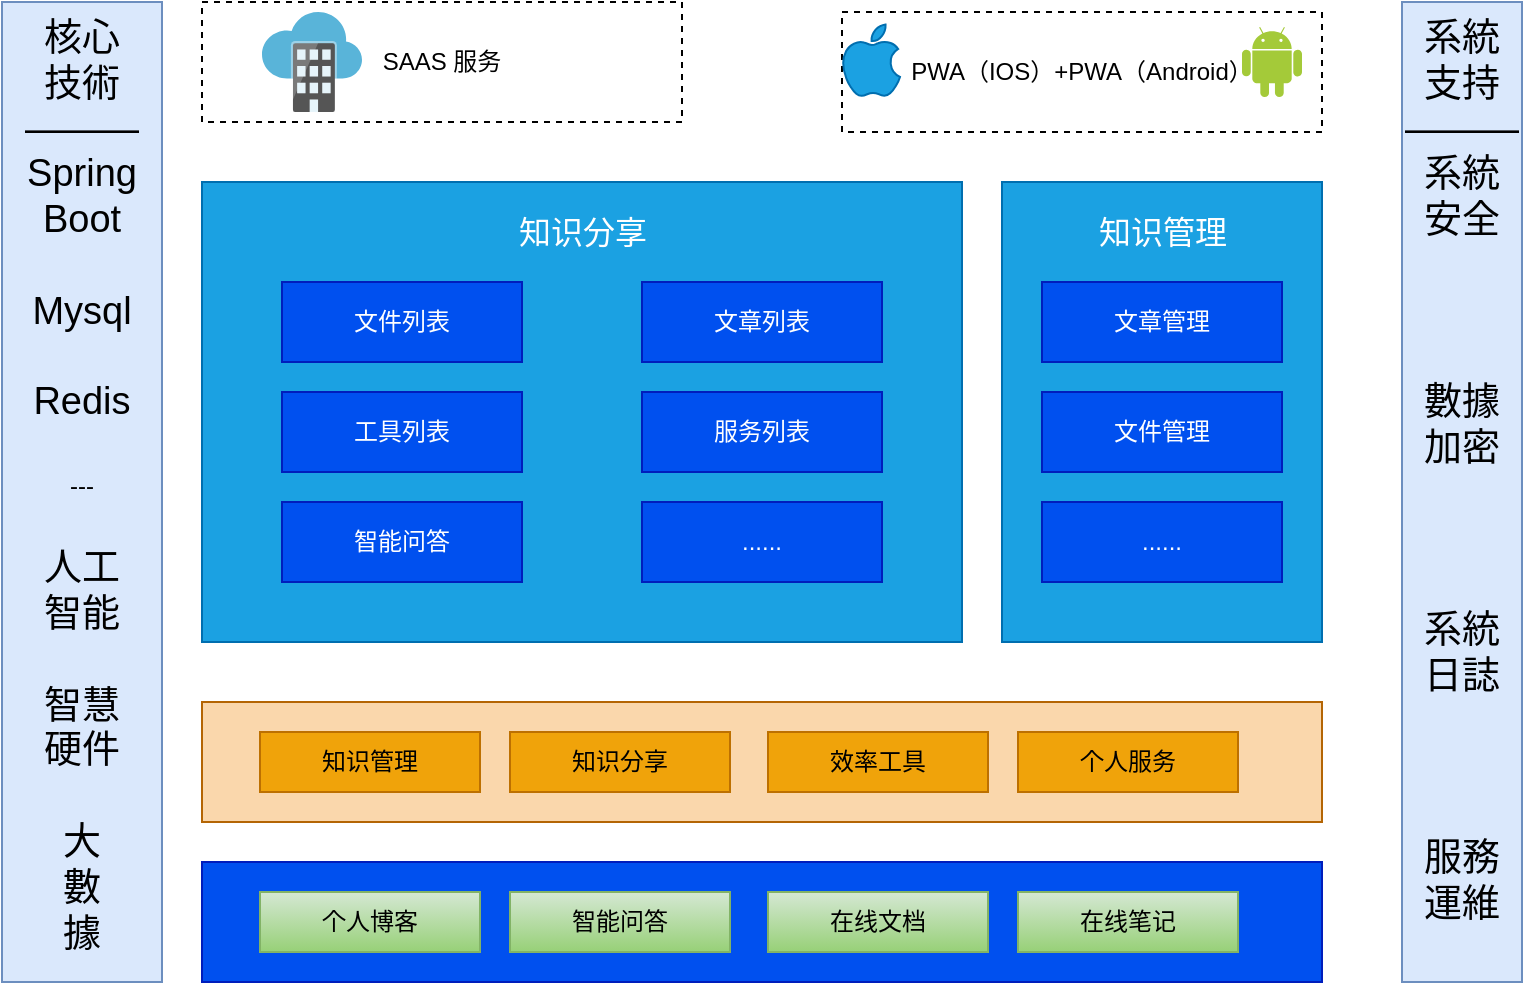 <mxfile version="25.0.3">
  <diagram id="prtHgNgQTEPvFCAcTncT" name="Page-1">
    <mxGraphModel dx="1213" dy="781" grid="1" gridSize="10" guides="1" tooltips="1" connect="1" arrows="1" fold="1" page="1" pageScale="1" pageWidth="827" pageHeight="1169" math="0" shadow="0">
      <root>
        <mxCell id="0" />
        <mxCell id="1" parent="0" />
        <mxCell id="sTrtAjCslCf-ZNAC8gBk-1" value="&lt;div&gt;&lt;font style=&quot;font-size: 19px;&quot;&gt;核心&lt;/font&gt;&lt;/div&gt;&lt;div&gt;&lt;span style=&quot;font-size: 19px; background-color: initial;&quot;&gt;技術&lt;/span&gt;&lt;/div&gt;&lt;div&gt;&lt;span style=&quot;font-size: 19px;&quot;&gt;———&lt;/span&gt;&lt;/div&gt;&lt;div&gt;&lt;span style=&quot;font-size: 19px;&quot;&gt;Spring&lt;/span&gt;&lt;/div&gt;&lt;div&gt;&lt;span style=&quot;font-size: 19px;&quot;&gt;Boot&lt;/span&gt;&lt;/div&gt;&lt;div&gt;&lt;font style=&quot;font-size: 19px;&quot;&gt;&lt;br&gt;&lt;/font&gt;&lt;/div&gt;&lt;div&gt;&lt;span style=&quot;font-size: 19px;&quot;&gt;Mysql&lt;/span&gt;&lt;/div&gt;&lt;div&gt;&lt;font style=&quot;font-size: 19px;&quot;&gt;&lt;br&gt;&lt;/font&gt;&lt;/div&gt;&lt;div&gt;&lt;span style=&quot;font-size: 19px;&quot;&gt;Redis&lt;/span&gt;&lt;/div&gt;&lt;div&gt;&lt;span style=&quot;font-size: 19px;&quot;&gt;&lt;br&gt;&lt;/span&gt;&lt;/div&gt;&lt;div&gt;---&lt;/div&gt;&lt;div&gt;&lt;span style=&quot;font-size: 19px;&quot;&gt;&lt;br&gt;&lt;/span&gt;&lt;/div&gt;&lt;div&gt;&lt;span style=&quot;font-size: 19px;&quot;&gt;人工&lt;/span&gt;&lt;/div&gt;&lt;div&gt;&lt;span style=&quot;font-size: 19px; background-color: initial;&quot;&gt;智能&lt;/span&gt;&lt;/div&gt;&lt;div&gt;&lt;font style=&quot;font-size: 19px;&quot;&gt;&lt;br&gt;&lt;/font&gt;&lt;/div&gt;&lt;div&gt;&lt;font style=&quot;font-size: 19px;&quot;&gt;智慧&lt;/font&gt;&lt;/div&gt;&lt;div&gt;&lt;font style=&quot;font-size: 19px;&quot;&gt;硬件&lt;/font&gt;&lt;/div&gt;&lt;div&gt;&lt;font style=&quot;font-size: 19px;&quot;&gt;&lt;br&gt;&lt;/font&gt;&lt;/div&gt;&lt;div&gt;&lt;font style=&quot;font-size: 19px;&quot;&gt;大&lt;/font&gt;&lt;/div&gt;&lt;div&gt;&lt;font style=&quot;font-size: 19px;&quot;&gt;數&lt;/font&gt;&lt;/div&gt;&lt;div&gt;&lt;font style=&quot;font-size: 19px;&quot;&gt;據&lt;/font&gt;&lt;/div&gt;" style="rounded=0;whiteSpace=wrap;html=1;fillColor=#dae8fc;strokeColor=#6c8ebf;verticalAlign=top;" vertex="1" parent="1">
          <mxGeometry x="40" y="80" width="80" height="490" as="geometry" />
        </mxCell>
        <mxCell id="sTrtAjCslCf-ZNAC8gBk-2" value="&lt;div&gt;&lt;span style=&quot;font-size: 19px;&quot;&gt;系統&lt;/span&gt;&lt;/div&gt;&lt;div&gt;&lt;span style=&quot;background-color: initial; font-size: 19px;&quot;&gt;支持&lt;/span&gt;&lt;/div&gt;&lt;div&gt;&lt;span style=&quot;font-size: 19px;&quot;&gt;———&lt;/span&gt;&lt;/div&gt;&lt;div&gt;&lt;div&gt;&lt;span style=&quot;font-size: 19px;&quot;&gt;系統&lt;/span&gt;&lt;/div&gt;&lt;div&gt;&lt;span style=&quot;font-size: 19px; background-color: initial;&quot;&gt;安全&lt;/span&gt;&lt;/div&gt;&lt;div&gt;&lt;span style=&quot;font-size: 19px;&quot;&gt;&lt;br&gt;&lt;/span&gt;&lt;/div&gt;&lt;div&gt;&lt;span style=&quot;font-size: 19px;&quot;&gt;&lt;br&gt;&lt;/span&gt;&lt;/div&gt;&lt;div&gt;&lt;span style=&quot;font-size: 19px;&quot;&gt;&lt;br&gt;&lt;/span&gt;&lt;/div&gt;&lt;div&gt;&lt;span style=&quot;font-size: 19px;&quot;&gt;數據&lt;/span&gt;&lt;/div&gt;&lt;div&gt;&lt;span style=&quot;font-size: 19px;&quot;&gt;加密&lt;/span&gt;&lt;/div&gt;&lt;div&gt;&lt;span style=&quot;font-size: 19px;&quot;&gt;&lt;br&gt;&lt;/span&gt;&lt;/div&gt;&lt;div&gt;&lt;span style=&quot;font-size: 19px;&quot;&gt;&lt;br&gt;&lt;/span&gt;&lt;/div&gt;&lt;div&gt;&lt;span style=&quot;font-size: 19px;&quot;&gt;&lt;br&gt;&lt;/span&gt;&lt;/div&gt;&lt;div&gt;&lt;span style=&quot;font-size: 19px;&quot;&gt;系統&lt;/span&gt;&lt;/div&gt;&lt;div&gt;&lt;span style=&quot;font-size: 19px;&quot;&gt;日誌&lt;/span&gt;&lt;/div&gt;&lt;div&gt;&lt;span style=&quot;font-size: 19px;&quot;&gt;&lt;br&gt;&lt;/span&gt;&lt;/div&gt;&lt;div&gt;&lt;span style=&quot;font-size: 19px;&quot;&gt;&lt;br&gt;&lt;/span&gt;&lt;/div&gt;&lt;div&gt;&lt;span style=&quot;font-size: 19px;&quot;&gt;&lt;br&gt;&lt;/span&gt;&lt;/div&gt;&lt;div&gt;&lt;span style=&quot;font-size: 19px;&quot;&gt;服務&lt;/span&gt;&lt;/div&gt;&lt;div&gt;&lt;span style=&quot;font-size: 19px;&quot;&gt;運維&lt;/span&gt;&lt;/div&gt;&lt;/div&gt;" style="rounded=0;whiteSpace=wrap;html=1;fillColor=#dae8fc;strokeColor=#6c8ebf;horizontal=1;verticalAlign=top;" vertex="1" parent="1">
          <mxGeometry x="740" y="80" width="60" height="490" as="geometry" />
        </mxCell>
        <mxCell id="sTrtAjCslCf-ZNAC8gBk-3" value="SAAS 服务" style="rounded=0;whiteSpace=wrap;html=1;dashed=1;" vertex="1" parent="1">
          <mxGeometry x="140" y="80" width="240" height="60" as="geometry" />
        </mxCell>
        <mxCell id="sTrtAjCslCf-ZNAC8gBk-5" value="" style="image;sketch=0;aspect=fixed;html=1;points=[];align=center;fontSize=12;image=img/lib/mscae/Software_as_a_Service.svg;" vertex="1" parent="1">
          <mxGeometry x="170" y="85" width="50" height="50" as="geometry" />
        </mxCell>
        <mxCell id="sTrtAjCslCf-ZNAC8gBk-6" value="" style="shape=image;html=1;verticalAlign=top;verticalLabelPosition=bottom;labelBackgroundColor=#ffffff;imageAspect=0;aspect=fixed;image=https://cdn4.iconfinder.com/data/icons/ionicons/512/icon-plus-round-128.png" vertex="1" parent="1">
          <mxGeometry x="390" y="80" width="60" height="60" as="geometry" />
        </mxCell>
        <mxCell id="sTrtAjCslCf-ZNAC8gBk-7" value="PWA（IOS）+PWA（Android）" style="rounded=0;whiteSpace=wrap;html=1;dashed=1;" vertex="1" parent="1">
          <mxGeometry x="460" y="85" width="240" height="60" as="geometry" />
        </mxCell>
        <mxCell id="sTrtAjCslCf-ZNAC8gBk-9" value="" style="whiteSpace=wrap;html=1;fillColor=#1ba1e2;fontColor=#ffffff;strokeColor=#006EAF;" vertex="1" parent="1">
          <mxGeometry x="140" y="170" width="380" height="230" as="geometry" />
        </mxCell>
        <mxCell id="sTrtAjCslCf-ZNAC8gBk-11" value="" style="whiteSpace=wrap;html=1;fillColor=#0050ef;fontColor=#ffffff;strokeColor=#001DBC;" vertex="1" parent="1">
          <mxGeometry x="140" y="510" width="560" height="60" as="geometry" />
        </mxCell>
        <mxCell id="sTrtAjCslCf-ZNAC8gBk-12" value="" style="whiteSpace=wrap;html=1;fillColor=#fad7ac;strokeColor=#b46504;" vertex="1" parent="1">
          <mxGeometry x="140" y="430" width="560" height="60" as="geometry" />
        </mxCell>
        <mxCell id="sTrtAjCslCf-ZNAC8gBk-13" value="" style="whiteSpace=wrap;html=1;fillColor=#1ba1e2;fontColor=#ffffff;strokeColor=#006EAF;" vertex="1" parent="1">
          <mxGeometry x="540" y="170" width="160" height="230" as="geometry" />
        </mxCell>
        <mxCell id="sTrtAjCslCf-ZNAC8gBk-15" value="" style="dashed=0;outlineConnect=0;html=1;align=center;labelPosition=center;verticalLabelPosition=bottom;verticalAlign=top;shape=mxgraph.weblogos.android;fillColor=#A4CA39;strokeColor=none" vertex="1" parent="1">
          <mxGeometry x="660" y="92.5" width="30" height="35" as="geometry" />
        </mxCell>
        <mxCell id="sTrtAjCslCf-ZNAC8gBk-17" value="" style="dashed=0;outlineConnect=0;html=1;align=center;labelPosition=center;verticalLabelPosition=bottom;verticalAlign=top;shape=mxgraph.weblogos.apple;fillColor=#1ba1e2;strokeColor=#006EAF;fontColor=#ffffff;" vertex="1" parent="1">
          <mxGeometry x="460" y="91.3" width="29" height="36.2" as="geometry" />
        </mxCell>
        <mxCell id="sTrtAjCslCf-ZNAC8gBk-21" value="&lt;font color=&quot;#ffffff&quot;&gt;知识分享&lt;/font&gt;" style="text;html=1;align=center;verticalAlign=middle;resizable=0;points=[];autosize=1;strokeColor=none;fillColor=none;fontSize=16;" vertex="1" parent="1">
          <mxGeometry x="285" y="180" width="90" height="30" as="geometry" />
        </mxCell>
        <mxCell id="sTrtAjCslCf-ZNAC8gBk-22" value="工具列表" style="rounded=0;whiteSpace=wrap;html=1;fillColor=#0050ef;fontColor=#ffffff;strokeColor=#001DBC;" vertex="1" parent="1">
          <mxGeometry x="180" y="275" width="120" height="40" as="geometry" />
        </mxCell>
        <mxCell id="sTrtAjCslCf-ZNAC8gBk-23" value="服务列表" style="rounded=0;whiteSpace=wrap;html=1;fillColor=#0050ef;fontColor=#ffffff;strokeColor=#001DBC;" vertex="1" parent="1">
          <mxGeometry x="360" y="275" width="120" height="40" as="geometry" />
        </mxCell>
        <mxCell id="sTrtAjCslCf-ZNAC8gBk-28" value="文章列表" style="rounded=0;whiteSpace=wrap;html=1;fillColor=#0050ef;fontColor=#ffffff;strokeColor=#001DBC;" vertex="1" parent="1">
          <mxGeometry x="360" y="220" width="120" height="40" as="geometry" />
        </mxCell>
        <mxCell id="sTrtAjCslCf-ZNAC8gBk-30" value="......" style="rounded=0;whiteSpace=wrap;html=1;fillColor=#0050ef;fontColor=#ffffff;strokeColor=#001DBC;" vertex="1" parent="1">
          <mxGeometry x="360" y="330" width="120" height="40" as="geometry" />
        </mxCell>
        <mxCell id="sTrtAjCslCf-ZNAC8gBk-31" value="智能问答" style="rounded=0;whiteSpace=wrap;html=1;fillColor=#0050ef;fontColor=#ffffff;strokeColor=#001DBC;" vertex="1" parent="1">
          <mxGeometry x="180" y="330" width="120" height="40" as="geometry" />
        </mxCell>
        <mxCell id="sTrtAjCslCf-ZNAC8gBk-33" value="文件列表" style="rounded=0;whiteSpace=wrap;html=1;fillColor=#0050ef;fontColor=#ffffff;strokeColor=#001DBC;" vertex="1" parent="1">
          <mxGeometry x="180" y="220" width="120" height="40" as="geometry" />
        </mxCell>
        <mxCell id="sTrtAjCslCf-ZNAC8gBk-34" value="&lt;font color=&quot;#ffffff&quot;&gt;知识管理&lt;/font&gt;" style="text;html=1;align=center;verticalAlign=middle;resizable=0;points=[];autosize=1;strokeColor=none;fillColor=none;fontSize=16;" vertex="1" parent="1">
          <mxGeometry x="575" y="180" width="90" height="30" as="geometry" />
        </mxCell>
        <mxCell id="sTrtAjCslCf-ZNAC8gBk-35" value="文章管理" style="rounded=0;whiteSpace=wrap;html=1;fillColor=#0050ef;fontColor=#ffffff;strokeColor=#001DBC;" vertex="1" parent="1">
          <mxGeometry x="560" y="220" width="120" height="40" as="geometry" />
        </mxCell>
        <mxCell id="sTrtAjCslCf-ZNAC8gBk-36" value="文件管理" style="rounded=0;whiteSpace=wrap;html=1;fillColor=#0050ef;fontColor=#ffffff;strokeColor=#001DBC;" vertex="1" parent="1">
          <mxGeometry x="560" y="275" width="120" height="40" as="geometry" />
        </mxCell>
        <mxCell id="sTrtAjCslCf-ZNAC8gBk-37" value="......" style="rounded=0;whiteSpace=wrap;html=1;fillColor=#0050ef;fontColor=#ffffff;strokeColor=#001DBC;" vertex="1" parent="1">
          <mxGeometry x="560" y="330" width="120" height="40" as="geometry" />
        </mxCell>
        <mxCell id="sTrtAjCslCf-ZNAC8gBk-39" value="知识管理" style="rounded=0;whiteSpace=wrap;html=1;fillColor=#f0a30a;fontColor=#000000;strokeColor=#BD7000;labelBackgroundColor=none;" vertex="1" parent="1">
          <mxGeometry x="169" y="445" width="110" height="30" as="geometry" />
        </mxCell>
        <mxCell id="sTrtAjCslCf-ZNAC8gBk-43" value="知识分享" style="rounded=0;whiteSpace=wrap;html=1;fillColor=#f0a30a;fontColor=#000000;strokeColor=#BD7000;labelBackgroundColor=none;gradientColor=none;" vertex="1" parent="1">
          <mxGeometry x="294" y="445" width="110" height="30" as="geometry" />
        </mxCell>
        <mxCell id="sTrtAjCslCf-ZNAC8gBk-44" value="个人服务" style="rounded=0;whiteSpace=wrap;html=1;fillColor=#f0a30a;fontColor=#000000;strokeColor=#BD7000;labelBackgroundColor=none;" vertex="1" parent="1">
          <mxGeometry x="548" y="445" width="110" height="30" as="geometry" />
        </mxCell>
        <mxCell id="sTrtAjCslCf-ZNAC8gBk-45" value="效率工具" style="rounded=0;whiteSpace=wrap;html=1;fillColor=#f0a30a;fontColor=#000000;strokeColor=#BD7000;labelBackgroundColor=none;" vertex="1" parent="1">
          <mxGeometry x="423" y="445" width="110" height="30" as="geometry" />
        </mxCell>
        <mxCell id="sTrtAjCslCf-ZNAC8gBk-46" value="在线笔记" style="rounded=0;whiteSpace=wrap;html=1;fillColor=#d5e8d4;strokeColor=#82b366;labelBackgroundColor=none;gradientColor=#97d077;" vertex="1" parent="1">
          <mxGeometry x="548" y="525" width="110" height="30" as="geometry" />
        </mxCell>
        <mxCell id="sTrtAjCslCf-ZNAC8gBk-47" value="在线文档" style="rounded=0;whiteSpace=wrap;html=1;fillColor=#d5e8d4;strokeColor=#82b366;labelBackgroundColor=none;gradientColor=#97d077;" vertex="1" parent="1">
          <mxGeometry x="423" y="525" width="110" height="30" as="geometry" />
        </mxCell>
        <mxCell id="sTrtAjCslCf-ZNAC8gBk-48" value="智能问答" style="rounded=0;whiteSpace=wrap;html=1;fillColor=#d5e8d4;strokeColor=#82b366;labelBackgroundColor=none;gradientColor=#97d077;" vertex="1" parent="1">
          <mxGeometry x="294" y="525" width="110" height="30" as="geometry" />
        </mxCell>
        <mxCell id="sTrtAjCslCf-ZNAC8gBk-50" value="个人博客" style="rounded=0;whiteSpace=wrap;html=1;fillColor=#d5e8d4;strokeColor=#82b366;labelBackgroundColor=none;gradientColor=#97d077;" vertex="1" parent="1">
          <mxGeometry x="169" y="525" width="110" height="30" as="geometry" />
        </mxCell>
      </root>
    </mxGraphModel>
  </diagram>
</mxfile>
